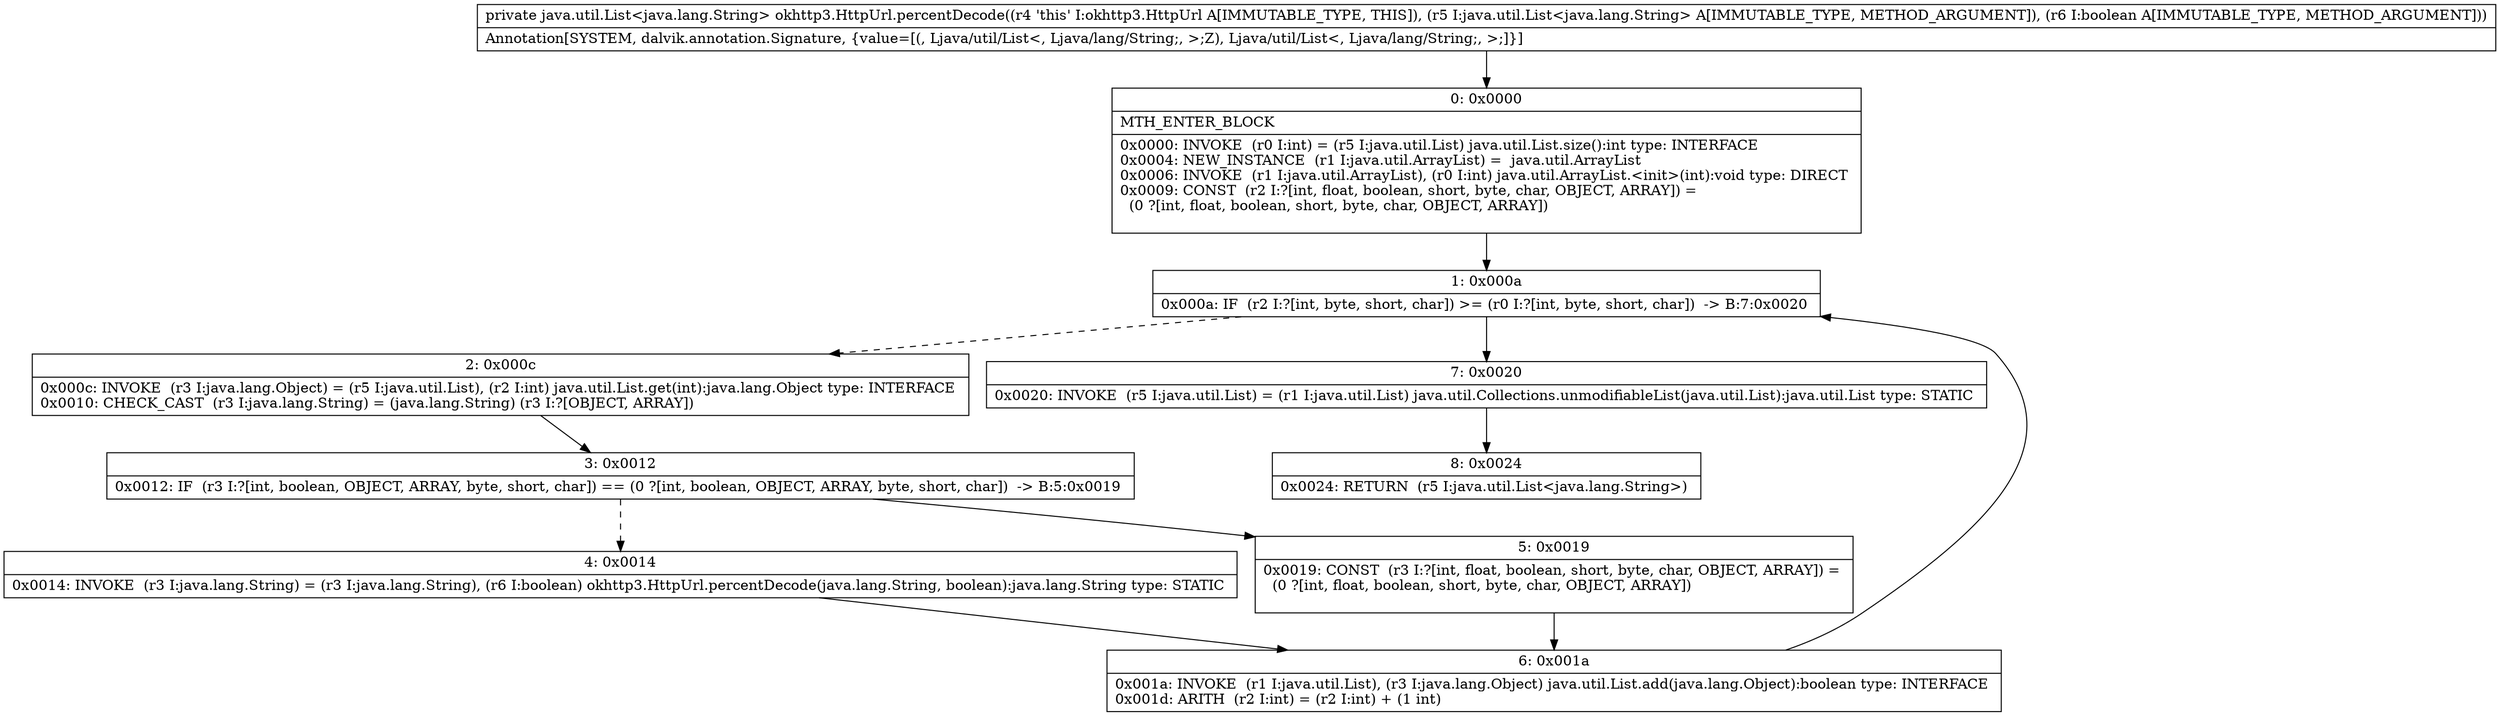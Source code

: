 digraph "CFG forokhttp3.HttpUrl.percentDecode(Ljava\/util\/List;Z)Ljava\/util\/List;" {
Node_0 [shape=record,label="{0\:\ 0x0000|MTH_ENTER_BLOCK\l|0x0000: INVOKE  (r0 I:int) = (r5 I:java.util.List) java.util.List.size():int type: INTERFACE \l0x0004: NEW_INSTANCE  (r1 I:java.util.ArrayList) =  java.util.ArrayList \l0x0006: INVOKE  (r1 I:java.util.ArrayList), (r0 I:int) java.util.ArrayList.\<init\>(int):void type: DIRECT \l0x0009: CONST  (r2 I:?[int, float, boolean, short, byte, char, OBJECT, ARRAY]) = \l  (0 ?[int, float, boolean, short, byte, char, OBJECT, ARRAY])\l \l}"];
Node_1 [shape=record,label="{1\:\ 0x000a|0x000a: IF  (r2 I:?[int, byte, short, char]) \>= (r0 I:?[int, byte, short, char])  \-\> B:7:0x0020 \l}"];
Node_2 [shape=record,label="{2\:\ 0x000c|0x000c: INVOKE  (r3 I:java.lang.Object) = (r5 I:java.util.List), (r2 I:int) java.util.List.get(int):java.lang.Object type: INTERFACE \l0x0010: CHECK_CAST  (r3 I:java.lang.String) = (java.lang.String) (r3 I:?[OBJECT, ARRAY]) \l}"];
Node_3 [shape=record,label="{3\:\ 0x0012|0x0012: IF  (r3 I:?[int, boolean, OBJECT, ARRAY, byte, short, char]) == (0 ?[int, boolean, OBJECT, ARRAY, byte, short, char])  \-\> B:5:0x0019 \l}"];
Node_4 [shape=record,label="{4\:\ 0x0014|0x0014: INVOKE  (r3 I:java.lang.String) = (r3 I:java.lang.String), (r6 I:boolean) okhttp3.HttpUrl.percentDecode(java.lang.String, boolean):java.lang.String type: STATIC \l}"];
Node_5 [shape=record,label="{5\:\ 0x0019|0x0019: CONST  (r3 I:?[int, float, boolean, short, byte, char, OBJECT, ARRAY]) = \l  (0 ?[int, float, boolean, short, byte, char, OBJECT, ARRAY])\l \l}"];
Node_6 [shape=record,label="{6\:\ 0x001a|0x001a: INVOKE  (r1 I:java.util.List), (r3 I:java.lang.Object) java.util.List.add(java.lang.Object):boolean type: INTERFACE \l0x001d: ARITH  (r2 I:int) = (r2 I:int) + (1 int) \l}"];
Node_7 [shape=record,label="{7\:\ 0x0020|0x0020: INVOKE  (r5 I:java.util.List) = (r1 I:java.util.List) java.util.Collections.unmodifiableList(java.util.List):java.util.List type: STATIC \l}"];
Node_8 [shape=record,label="{8\:\ 0x0024|0x0024: RETURN  (r5 I:java.util.List\<java.lang.String\>) \l}"];
MethodNode[shape=record,label="{private java.util.List\<java.lang.String\> okhttp3.HttpUrl.percentDecode((r4 'this' I:okhttp3.HttpUrl A[IMMUTABLE_TYPE, THIS]), (r5 I:java.util.List\<java.lang.String\> A[IMMUTABLE_TYPE, METHOD_ARGUMENT]), (r6 I:boolean A[IMMUTABLE_TYPE, METHOD_ARGUMENT]))  | Annotation[SYSTEM, dalvik.annotation.Signature, \{value=[(, Ljava\/util\/List\<, Ljava\/lang\/String;, \>;Z), Ljava\/util\/List\<, Ljava\/lang\/String;, \>;]\}]\l}"];
MethodNode -> Node_0;
Node_0 -> Node_1;
Node_1 -> Node_2[style=dashed];
Node_1 -> Node_7;
Node_2 -> Node_3;
Node_3 -> Node_4[style=dashed];
Node_3 -> Node_5;
Node_4 -> Node_6;
Node_5 -> Node_6;
Node_6 -> Node_1;
Node_7 -> Node_8;
}

